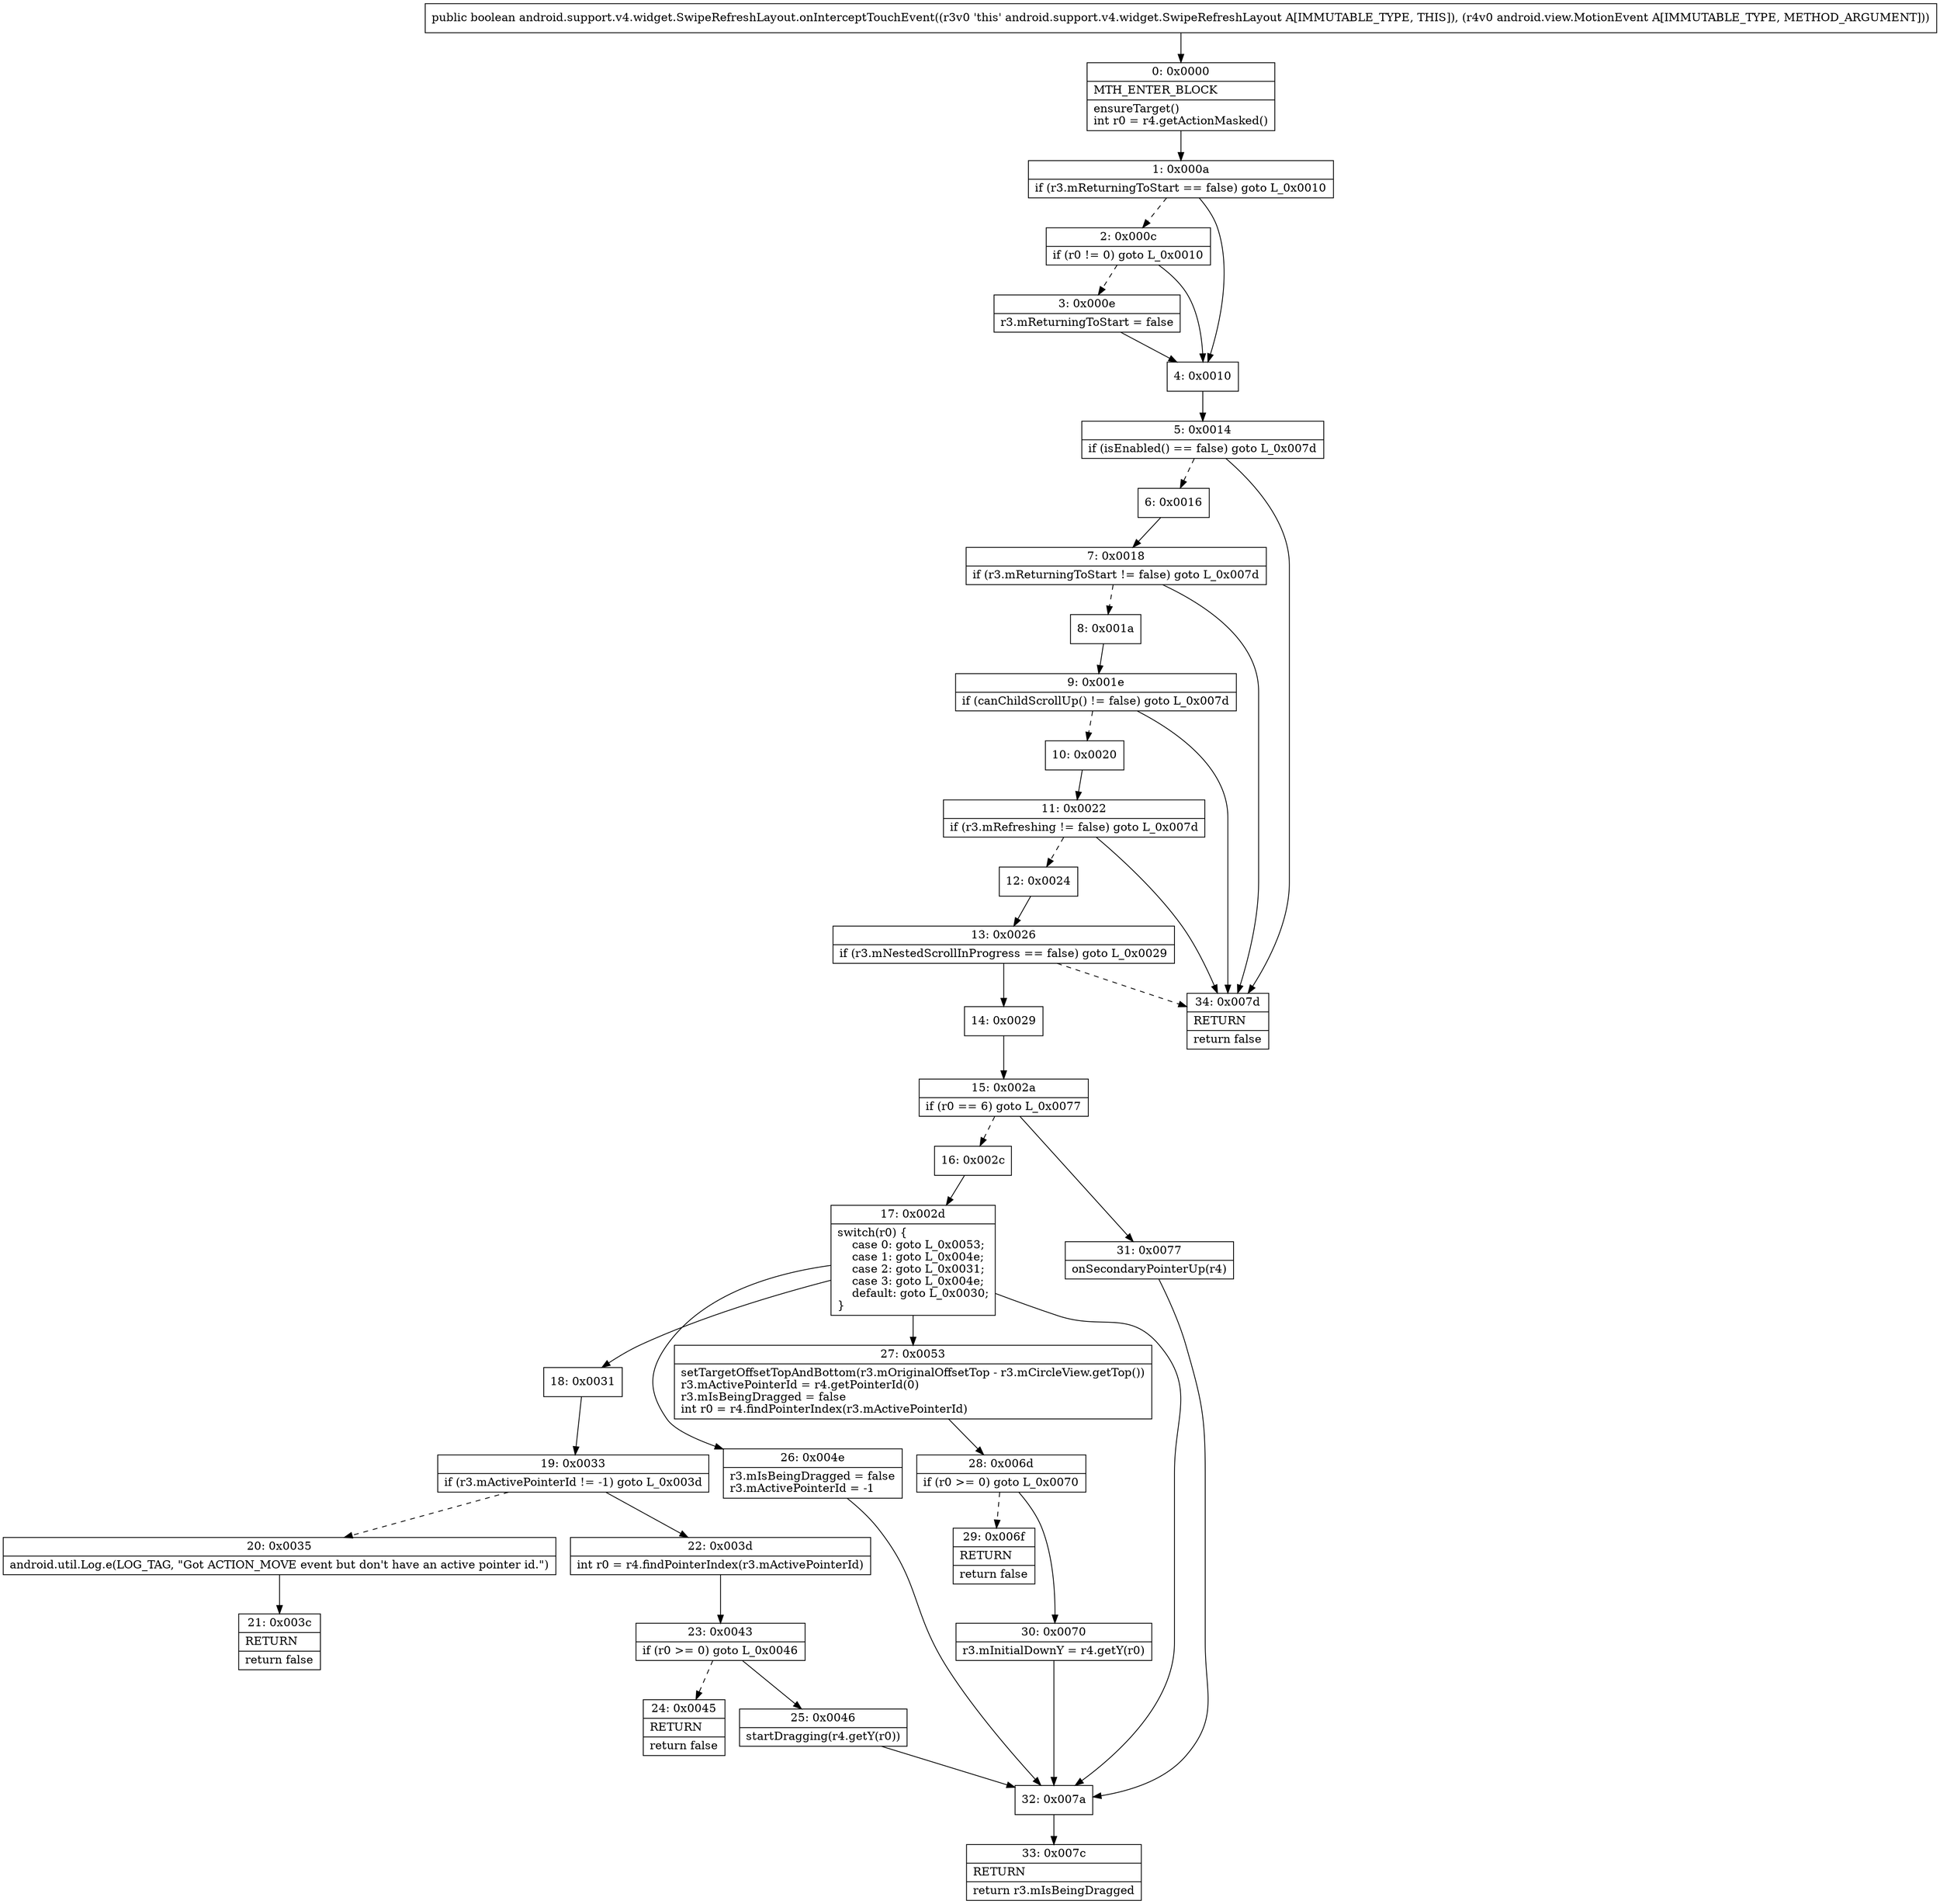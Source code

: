 digraph "CFG forandroid.support.v4.widget.SwipeRefreshLayout.onInterceptTouchEvent(Landroid\/view\/MotionEvent;)Z" {
Node_0 [shape=record,label="{0\:\ 0x0000|MTH_ENTER_BLOCK\l|ensureTarget()\lint r0 = r4.getActionMasked()\l}"];
Node_1 [shape=record,label="{1\:\ 0x000a|if (r3.mReturningToStart == false) goto L_0x0010\l}"];
Node_2 [shape=record,label="{2\:\ 0x000c|if (r0 != 0) goto L_0x0010\l}"];
Node_3 [shape=record,label="{3\:\ 0x000e|r3.mReturningToStart = false\l}"];
Node_4 [shape=record,label="{4\:\ 0x0010}"];
Node_5 [shape=record,label="{5\:\ 0x0014|if (isEnabled() == false) goto L_0x007d\l}"];
Node_6 [shape=record,label="{6\:\ 0x0016}"];
Node_7 [shape=record,label="{7\:\ 0x0018|if (r3.mReturningToStart != false) goto L_0x007d\l}"];
Node_8 [shape=record,label="{8\:\ 0x001a}"];
Node_9 [shape=record,label="{9\:\ 0x001e|if (canChildScrollUp() != false) goto L_0x007d\l}"];
Node_10 [shape=record,label="{10\:\ 0x0020}"];
Node_11 [shape=record,label="{11\:\ 0x0022|if (r3.mRefreshing != false) goto L_0x007d\l}"];
Node_12 [shape=record,label="{12\:\ 0x0024}"];
Node_13 [shape=record,label="{13\:\ 0x0026|if (r3.mNestedScrollInProgress == false) goto L_0x0029\l}"];
Node_14 [shape=record,label="{14\:\ 0x0029}"];
Node_15 [shape=record,label="{15\:\ 0x002a|if (r0 == 6) goto L_0x0077\l}"];
Node_16 [shape=record,label="{16\:\ 0x002c}"];
Node_17 [shape=record,label="{17\:\ 0x002d|switch(r0) \{\l    case 0: goto L_0x0053;\l    case 1: goto L_0x004e;\l    case 2: goto L_0x0031;\l    case 3: goto L_0x004e;\l    default: goto L_0x0030;\l\}\l}"];
Node_18 [shape=record,label="{18\:\ 0x0031}"];
Node_19 [shape=record,label="{19\:\ 0x0033|if (r3.mActivePointerId != \-1) goto L_0x003d\l}"];
Node_20 [shape=record,label="{20\:\ 0x0035|android.util.Log.e(LOG_TAG, \"Got ACTION_MOVE event but don't have an active pointer id.\")\l}"];
Node_21 [shape=record,label="{21\:\ 0x003c|RETURN\l|return false\l}"];
Node_22 [shape=record,label="{22\:\ 0x003d|int r0 = r4.findPointerIndex(r3.mActivePointerId)\l}"];
Node_23 [shape=record,label="{23\:\ 0x0043|if (r0 \>= 0) goto L_0x0046\l}"];
Node_24 [shape=record,label="{24\:\ 0x0045|RETURN\l|return false\l}"];
Node_25 [shape=record,label="{25\:\ 0x0046|startDragging(r4.getY(r0))\l}"];
Node_26 [shape=record,label="{26\:\ 0x004e|r3.mIsBeingDragged = false\lr3.mActivePointerId = \-1\l}"];
Node_27 [shape=record,label="{27\:\ 0x0053|setTargetOffsetTopAndBottom(r3.mOriginalOffsetTop \- r3.mCircleView.getTop())\lr3.mActivePointerId = r4.getPointerId(0)\lr3.mIsBeingDragged = false\lint r0 = r4.findPointerIndex(r3.mActivePointerId)\l}"];
Node_28 [shape=record,label="{28\:\ 0x006d|if (r0 \>= 0) goto L_0x0070\l}"];
Node_29 [shape=record,label="{29\:\ 0x006f|RETURN\l|return false\l}"];
Node_30 [shape=record,label="{30\:\ 0x0070|r3.mInitialDownY = r4.getY(r0)\l}"];
Node_31 [shape=record,label="{31\:\ 0x0077|onSecondaryPointerUp(r4)\l}"];
Node_32 [shape=record,label="{32\:\ 0x007a}"];
Node_33 [shape=record,label="{33\:\ 0x007c|RETURN\l|return r3.mIsBeingDragged\l}"];
Node_34 [shape=record,label="{34\:\ 0x007d|RETURN\l|return false\l}"];
MethodNode[shape=record,label="{public boolean android.support.v4.widget.SwipeRefreshLayout.onInterceptTouchEvent((r3v0 'this' android.support.v4.widget.SwipeRefreshLayout A[IMMUTABLE_TYPE, THIS]), (r4v0 android.view.MotionEvent A[IMMUTABLE_TYPE, METHOD_ARGUMENT])) }"];
MethodNode -> Node_0;
Node_0 -> Node_1;
Node_1 -> Node_2[style=dashed];
Node_1 -> Node_4;
Node_2 -> Node_3[style=dashed];
Node_2 -> Node_4;
Node_3 -> Node_4;
Node_4 -> Node_5;
Node_5 -> Node_6[style=dashed];
Node_5 -> Node_34;
Node_6 -> Node_7;
Node_7 -> Node_8[style=dashed];
Node_7 -> Node_34;
Node_8 -> Node_9;
Node_9 -> Node_10[style=dashed];
Node_9 -> Node_34;
Node_10 -> Node_11;
Node_11 -> Node_12[style=dashed];
Node_11 -> Node_34;
Node_12 -> Node_13;
Node_13 -> Node_14;
Node_13 -> Node_34[style=dashed];
Node_14 -> Node_15;
Node_15 -> Node_16[style=dashed];
Node_15 -> Node_31;
Node_16 -> Node_17;
Node_17 -> Node_18;
Node_17 -> Node_26;
Node_17 -> Node_27;
Node_17 -> Node_32;
Node_18 -> Node_19;
Node_19 -> Node_20[style=dashed];
Node_19 -> Node_22;
Node_20 -> Node_21;
Node_22 -> Node_23;
Node_23 -> Node_24[style=dashed];
Node_23 -> Node_25;
Node_25 -> Node_32;
Node_26 -> Node_32;
Node_27 -> Node_28;
Node_28 -> Node_29[style=dashed];
Node_28 -> Node_30;
Node_30 -> Node_32;
Node_31 -> Node_32;
Node_32 -> Node_33;
}

